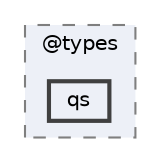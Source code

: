 digraph "pkiclassroomrescheduler/src/main/frontend/node_modules/@types/qs"
{
 // LATEX_PDF_SIZE
  bgcolor="transparent";
  edge [fontname=Helvetica,fontsize=10,labelfontname=Helvetica,labelfontsize=10];
  node [fontname=Helvetica,fontsize=10,shape=box,height=0.2,width=0.4];
  compound=true
  subgraph clusterdir_4e994157bc6d0b5f80f6b9b3b1e8b410 {
    graph [ bgcolor="#edf0f7", pencolor="grey50", label="@types", fontname=Helvetica,fontsize=10 style="filled,dashed", URL="dir_4e994157bc6d0b5f80f6b9b3b1e8b410.html",tooltip=""]
  dir_fffdaa0d132db14e56c5b06e1e767b8d [label="qs", fillcolor="#edf0f7", color="grey25", style="filled,bold", URL="dir_fffdaa0d132db14e56c5b06e1e767b8d.html",tooltip=""];
  }
}
